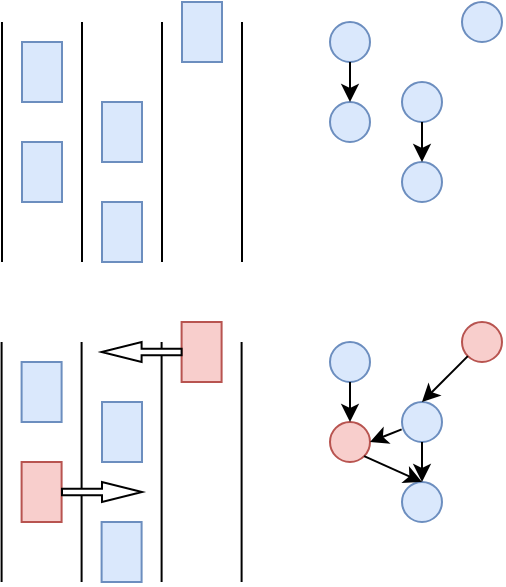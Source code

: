 <mxfile version="15.6.6" type="github"><diagram id="v6TiYHZKOweu8RzmS7l_" name="Page-1"><mxGraphModel dx="946" dy="587" grid="1" gridSize="10" guides="1" tooltips="1" connect="1" arrows="1" fold="1" page="1" pageScale="1" pageWidth="827" pageHeight="1169" math="0" shadow="0"><root><mxCell id="0"/><mxCell id="1" parent="0"/><mxCell id="cNgl-jCYFq1ZCUT7cuys-1" value="" style="endArrow=none;html=1;" parent="1" edge="1"><mxGeometry width="50" height="50" relative="1" as="geometry"><mxPoint x="240" y="240" as="sourcePoint"/><mxPoint x="240" y="120" as="targetPoint"/></mxGeometry></mxCell><mxCell id="cNgl-jCYFq1ZCUT7cuys-3" value="" style="endArrow=none;html=1;" parent="1" edge="1"><mxGeometry width="50" height="50" relative="1" as="geometry"><mxPoint x="280" y="240" as="sourcePoint"/><mxPoint x="280" y="120" as="targetPoint"/></mxGeometry></mxCell><mxCell id="cNgl-jCYFq1ZCUT7cuys-4" value="" style="endArrow=none;html=1;" parent="1" edge="1"><mxGeometry width="50" height="50" relative="1" as="geometry"><mxPoint x="320" y="240" as="sourcePoint"/><mxPoint x="320" y="120" as="targetPoint"/></mxGeometry></mxCell><mxCell id="cNgl-jCYFq1ZCUT7cuys-5" value="" style="endArrow=none;html=1;" parent="1" edge="1"><mxGeometry width="50" height="50" relative="1" as="geometry"><mxPoint x="360" y="240" as="sourcePoint"/><mxPoint x="360" y="120" as="targetPoint"/></mxGeometry></mxCell><mxCell id="cNgl-jCYFq1ZCUT7cuys-6" value="" style="rounded=0;whiteSpace=wrap;html=1;fillColor=#dae8fc;strokeColor=#6c8ebf;" parent="1" vertex="1"><mxGeometry x="250" y="130" width="20" height="30" as="geometry"/></mxCell><mxCell id="cNgl-jCYFq1ZCUT7cuys-7" value="" style="rounded=0;whiteSpace=wrap;html=1;fillColor=#dae8fc;strokeColor=#6c8ebf;" parent="1" vertex="1"><mxGeometry x="250" y="180" width="20" height="30" as="geometry"/></mxCell><mxCell id="cNgl-jCYFq1ZCUT7cuys-8" value="" style="rounded=0;whiteSpace=wrap;html=1;fillColor=#dae8fc;strokeColor=#6c8ebf;" parent="1" vertex="1"><mxGeometry x="290" y="160" width="20" height="30" as="geometry"/></mxCell><mxCell id="cNgl-jCYFq1ZCUT7cuys-9" value="" style="rounded=0;whiteSpace=wrap;html=1;fillColor=#dae8fc;strokeColor=#6c8ebf;" parent="1" vertex="1"><mxGeometry x="330" y="110" width="20" height="30" as="geometry"/></mxCell><mxCell id="cNgl-jCYFq1ZCUT7cuys-10" value="" style="rounded=0;whiteSpace=wrap;html=1;fillColor=#dae8fc;strokeColor=#6c8ebf;" parent="1" vertex="1"><mxGeometry x="290" y="210" width="20" height="30" as="geometry"/></mxCell><mxCell id="cNgl-jCYFq1ZCUT7cuys-11" value="" style="endArrow=none;html=1;" parent="1" edge="1"><mxGeometry width="50" height="50" relative="1" as="geometry"><mxPoint x="239.8" y="400" as="sourcePoint"/><mxPoint x="239.8" y="280" as="targetPoint"/></mxGeometry></mxCell><mxCell id="cNgl-jCYFq1ZCUT7cuys-12" value="" style="endArrow=none;html=1;" parent="1" edge="1"><mxGeometry width="50" height="50" relative="1" as="geometry"><mxPoint x="279.8" y="400" as="sourcePoint"/><mxPoint x="279.8" y="280" as="targetPoint"/></mxGeometry></mxCell><mxCell id="cNgl-jCYFq1ZCUT7cuys-13" value="" style="endArrow=none;html=1;" parent="1" edge="1"><mxGeometry width="50" height="50" relative="1" as="geometry"><mxPoint x="319.8" y="400" as="sourcePoint"/><mxPoint x="319.8" y="280" as="targetPoint"/></mxGeometry></mxCell><mxCell id="cNgl-jCYFq1ZCUT7cuys-14" value="" style="endArrow=none;html=1;" parent="1" edge="1"><mxGeometry width="50" height="50" relative="1" as="geometry"><mxPoint x="359.8" y="400" as="sourcePoint"/><mxPoint x="359.8" y="280" as="targetPoint"/></mxGeometry></mxCell><mxCell id="cNgl-jCYFq1ZCUT7cuys-15" value="" style="rounded=0;whiteSpace=wrap;html=1;fillColor=#dae8fc;strokeColor=#6c8ebf;" parent="1" vertex="1"><mxGeometry x="249.8" y="290" width="20" height="30" as="geometry"/></mxCell><mxCell id="cNgl-jCYFq1ZCUT7cuys-16" value="" style="rounded=0;whiteSpace=wrap;html=1;fillColor=#f8cecc;strokeColor=#b85450;" parent="1" vertex="1"><mxGeometry x="249.8" y="340" width="20" height="30" as="geometry"/></mxCell><mxCell id="cNgl-jCYFq1ZCUT7cuys-17" value="" style="rounded=0;whiteSpace=wrap;html=1;fillColor=#dae8fc;strokeColor=#6c8ebf;" parent="1" vertex="1"><mxGeometry x="290" y="310" width="20" height="30" as="geometry"/></mxCell><mxCell id="cNgl-jCYFq1ZCUT7cuys-18" value="" style="rounded=0;whiteSpace=wrap;html=1;fillColor=#f8cecc;strokeColor=#b85450;" parent="1" vertex="1"><mxGeometry x="329.8" y="270" width="20" height="30" as="geometry"/></mxCell><mxCell id="cNgl-jCYFq1ZCUT7cuys-19" value="" style="rounded=0;whiteSpace=wrap;html=1;fillColor=#dae8fc;strokeColor=#6c8ebf;" parent="1" vertex="1"><mxGeometry x="289.8" y="370" width="20" height="30" as="geometry"/></mxCell><mxCell id="cNgl-jCYFq1ZCUT7cuys-23" value="" style="html=1;shadow=0;dashed=0;align=center;verticalAlign=middle;shape=mxgraph.arrows2.arrow;dy=0.67;dx=20;notch=0;" parent="1" vertex="1"><mxGeometry x="270" y="350" width="40" height="10" as="geometry"/></mxCell><mxCell id="cNgl-jCYFq1ZCUT7cuys-24" value="" style="html=1;shadow=0;dashed=0;align=center;verticalAlign=middle;shape=mxgraph.arrows2.arrow;dy=0.67;dx=20;notch=0;rotation=-180;" parent="1" vertex="1"><mxGeometry x="289.8" y="280" width="40" height="10" as="geometry"/></mxCell><mxCell id="cNgl-jCYFq1ZCUT7cuys-25" value="" style="ellipse;whiteSpace=wrap;html=1;aspect=fixed;fillColor=#dae8fc;strokeColor=#6c8ebf;" parent="1" vertex="1"><mxGeometry x="404" y="120" width="20" height="20" as="geometry"/></mxCell><mxCell id="cNgl-jCYFq1ZCUT7cuys-26" value="" style="ellipse;whiteSpace=wrap;html=1;aspect=fixed;fillColor=#dae8fc;strokeColor=#6c8ebf;" parent="1" vertex="1"><mxGeometry x="404" y="160" width="20" height="20" as="geometry"/></mxCell><mxCell id="cNgl-jCYFq1ZCUT7cuys-27" value="" style="ellipse;whiteSpace=wrap;html=1;aspect=fixed;fillColor=#dae8fc;strokeColor=#6c8ebf;" parent="1" vertex="1"><mxGeometry x="440" y="150" width="20" height="20" as="geometry"/></mxCell><mxCell id="cNgl-jCYFq1ZCUT7cuys-28" value="" style="ellipse;whiteSpace=wrap;html=1;aspect=fixed;fillColor=#dae8fc;strokeColor=#6c8ebf;" parent="1" vertex="1"><mxGeometry x="440" y="190" width="20" height="20" as="geometry"/></mxCell><mxCell id="cNgl-jCYFq1ZCUT7cuys-29" value="" style="ellipse;whiteSpace=wrap;html=1;aspect=fixed;fillColor=#dae8fc;strokeColor=#6c8ebf;" parent="1" vertex="1"><mxGeometry x="470" y="110" width="20" height="20" as="geometry"/></mxCell><mxCell id="cNgl-jCYFq1ZCUT7cuys-30" value="" style="endArrow=classic;html=1;entryX=0.5;entryY=0;entryDx=0;entryDy=0;exitX=0.5;exitY=1;exitDx=0;exitDy=0;" parent="1" source="cNgl-jCYFq1ZCUT7cuys-25" target="cNgl-jCYFq1ZCUT7cuys-26" edge="1"><mxGeometry width="50" height="50" relative="1" as="geometry"><mxPoint x="350" y="230" as="sourcePoint"/><mxPoint x="400" y="180" as="targetPoint"/></mxGeometry></mxCell><mxCell id="cNgl-jCYFq1ZCUT7cuys-31" value="" style="endArrow=classic;html=1;" parent="1" edge="1"><mxGeometry width="50" height="50" relative="1" as="geometry"><mxPoint x="450" y="170" as="sourcePoint"/><mxPoint x="450" y="190" as="targetPoint"/></mxGeometry></mxCell><mxCell id="cNgl-jCYFq1ZCUT7cuys-32" value="" style="ellipse;whiteSpace=wrap;html=1;aspect=fixed;fillColor=#dae8fc;strokeColor=#6c8ebf;" parent="1" vertex="1"><mxGeometry x="404" y="280" width="20" height="20" as="geometry"/></mxCell><mxCell id="cNgl-jCYFq1ZCUT7cuys-33" value="" style="ellipse;whiteSpace=wrap;html=1;aspect=fixed;fillColor=#f8cecc;strokeColor=#b85450;" parent="1" vertex="1"><mxGeometry x="404" y="320" width="20" height="20" as="geometry"/></mxCell><mxCell id="cNgl-jCYFq1ZCUT7cuys-34" value="" style="ellipse;whiteSpace=wrap;html=1;aspect=fixed;fillColor=#dae8fc;strokeColor=#6c8ebf;" parent="1" vertex="1"><mxGeometry x="440" y="310" width="20" height="20" as="geometry"/></mxCell><mxCell id="cNgl-jCYFq1ZCUT7cuys-35" value="" style="ellipse;whiteSpace=wrap;html=1;aspect=fixed;fillColor=#dae8fc;strokeColor=#6c8ebf;" parent="1" vertex="1"><mxGeometry x="440" y="350" width="20" height="20" as="geometry"/></mxCell><mxCell id="cNgl-jCYFq1ZCUT7cuys-36" value="" style="ellipse;whiteSpace=wrap;html=1;aspect=fixed;fillColor=#f8cecc;strokeColor=#b85450;" parent="1" vertex="1"><mxGeometry x="470" y="270" width="20" height="20" as="geometry"/></mxCell><mxCell id="cNgl-jCYFq1ZCUT7cuys-37" value="" style="endArrow=classic;html=1;entryX=0.5;entryY=0;entryDx=0;entryDy=0;exitX=0.5;exitY=1;exitDx=0;exitDy=0;" parent="1" source="cNgl-jCYFq1ZCUT7cuys-32" target="cNgl-jCYFq1ZCUT7cuys-33" edge="1"><mxGeometry width="50" height="50" relative="1" as="geometry"><mxPoint x="350" y="390" as="sourcePoint"/><mxPoint x="400" y="340" as="targetPoint"/></mxGeometry></mxCell><mxCell id="cNgl-jCYFq1ZCUT7cuys-39" value="" style="endArrow=classic;html=1;exitX=-0.009;exitY=0.685;exitDx=0;exitDy=0;entryX=1;entryY=0.5;entryDx=0;entryDy=0;exitPerimeter=0;" parent="1" source="cNgl-jCYFq1ZCUT7cuys-34" target="cNgl-jCYFq1ZCUT7cuys-33" edge="1"><mxGeometry width="50" height="50" relative="1" as="geometry"><mxPoint x="310" y="350" as="sourcePoint"/><mxPoint x="360" y="300" as="targetPoint"/></mxGeometry></mxCell><mxCell id="cNgl-jCYFq1ZCUT7cuys-40" value="" style="endArrow=classic;html=1;exitX=1;exitY=1;exitDx=0;exitDy=0;" parent="1" source="cNgl-jCYFq1ZCUT7cuys-33" edge="1"><mxGeometry width="50" height="50" relative="1" as="geometry"><mxPoint x="310" y="350" as="sourcePoint"/><mxPoint x="450" y="350" as="targetPoint"/></mxGeometry></mxCell><mxCell id="cNgl-jCYFq1ZCUT7cuys-42" value="" style="endArrow=classic;html=1;exitX=0;exitY=1;exitDx=0;exitDy=0;entryX=0.5;entryY=0;entryDx=0;entryDy=0;" parent="1" source="cNgl-jCYFq1ZCUT7cuys-36" target="cNgl-jCYFq1ZCUT7cuys-34" edge="1"><mxGeometry width="50" height="50" relative="1" as="geometry"><mxPoint x="280" y="340" as="sourcePoint"/><mxPoint x="330" y="290" as="targetPoint"/></mxGeometry></mxCell><mxCell id="cNgl-jCYFq1ZCUT7cuys-43" value="" style="endArrow=classic;html=1;exitX=0.5;exitY=1;exitDx=0;exitDy=0;" parent="1" source="cNgl-jCYFq1ZCUT7cuys-34" edge="1"><mxGeometry width="50" height="50" relative="1" as="geometry"><mxPoint x="380" y="280" as="sourcePoint"/><mxPoint x="450" y="350" as="targetPoint"/></mxGeometry></mxCell></root></mxGraphModel></diagram></mxfile>